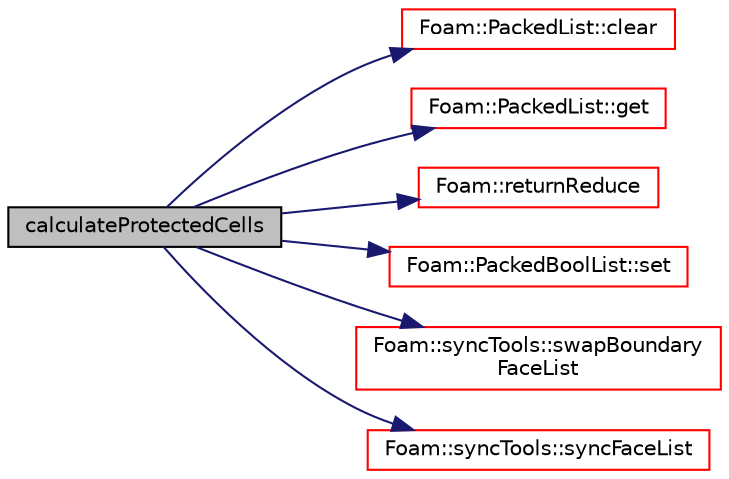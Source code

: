 digraph "calculateProtectedCells"
{
  bgcolor="transparent";
  edge [fontname="Helvetica",fontsize="10",labelfontname="Helvetica",labelfontsize="10"];
  node [fontname="Helvetica",fontsize="10",shape=record];
  rankdir="LR";
  Node1 [label="calculateProtectedCells",height=0.2,width=0.4,color="black", fillcolor="grey75", style="filled", fontcolor="black"];
  Node1 -> Node2 [color="midnightblue",fontsize="10",style="solid",fontname="Helvetica"];
  Node2 [label="Foam::PackedList::clear",height=0.2,width=0.4,color="red",URL="$a01795.html#ac8bb3912a3ce86b15842e79d0b421204",tooltip="Clear the list, i.e. set addressable size to zero. "];
  Node1 -> Node3 [color="midnightblue",fontsize="10",style="solid",fontname="Helvetica"];
  Node3 [label="Foam::PackedList::get",height=0.2,width=0.4,color="red",URL="$a01795.html#a1e2b0b59f39fd7a107318bf07ce5170b",tooltip="Get value at index I. "];
  Node1 -> Node4 [color="midnightblue",fontsize="10",style="solid",fontname="Helvetica"];
  Node4 [label="Foam::returnReduce",height=0.2,width=0.4,color="red",URL="$a10974.html#a8d528a67d2a9c6fe4fb94bc86872624b"];
  Node1 -> Node5 [color="midnightblue",fontsize="10",style="solid",fontname="Helvetica"];
  Node5 [label="Foam::PackedBoolList::set",height=0.2,width=0.4,color="red",URL="$a01794.html#a0c010317ff4eff942a58dd385245119d",tooltip="Set specified bits. "];
  Node1 -> Node6 [color="midnightblue",fontsize="10",style="solid",fontname="Helvetica"];
  Node6 [label="Foam::syncTools::swapBoundary\lFaceList",height=0.2,width=0.4,color="red",URL="$a02620.html#a30e4f2ce2c2399c35f5d674bdb7c07fd",tooltip="Swap coupled boundary face values. "];
  Node1 -> Node7 [color="midnightblue",fontsize="10",style="solid",fontname="Helvetica"];
  Node7 [label="Foam::syncTools::syncFaceList",height=0.2,width=0.4,color="red",URL="$a02620.html#abed40ebf1b90b365509600f5e7b004b7",tooltip="Synchronize values on all mesh faces. "];
}

